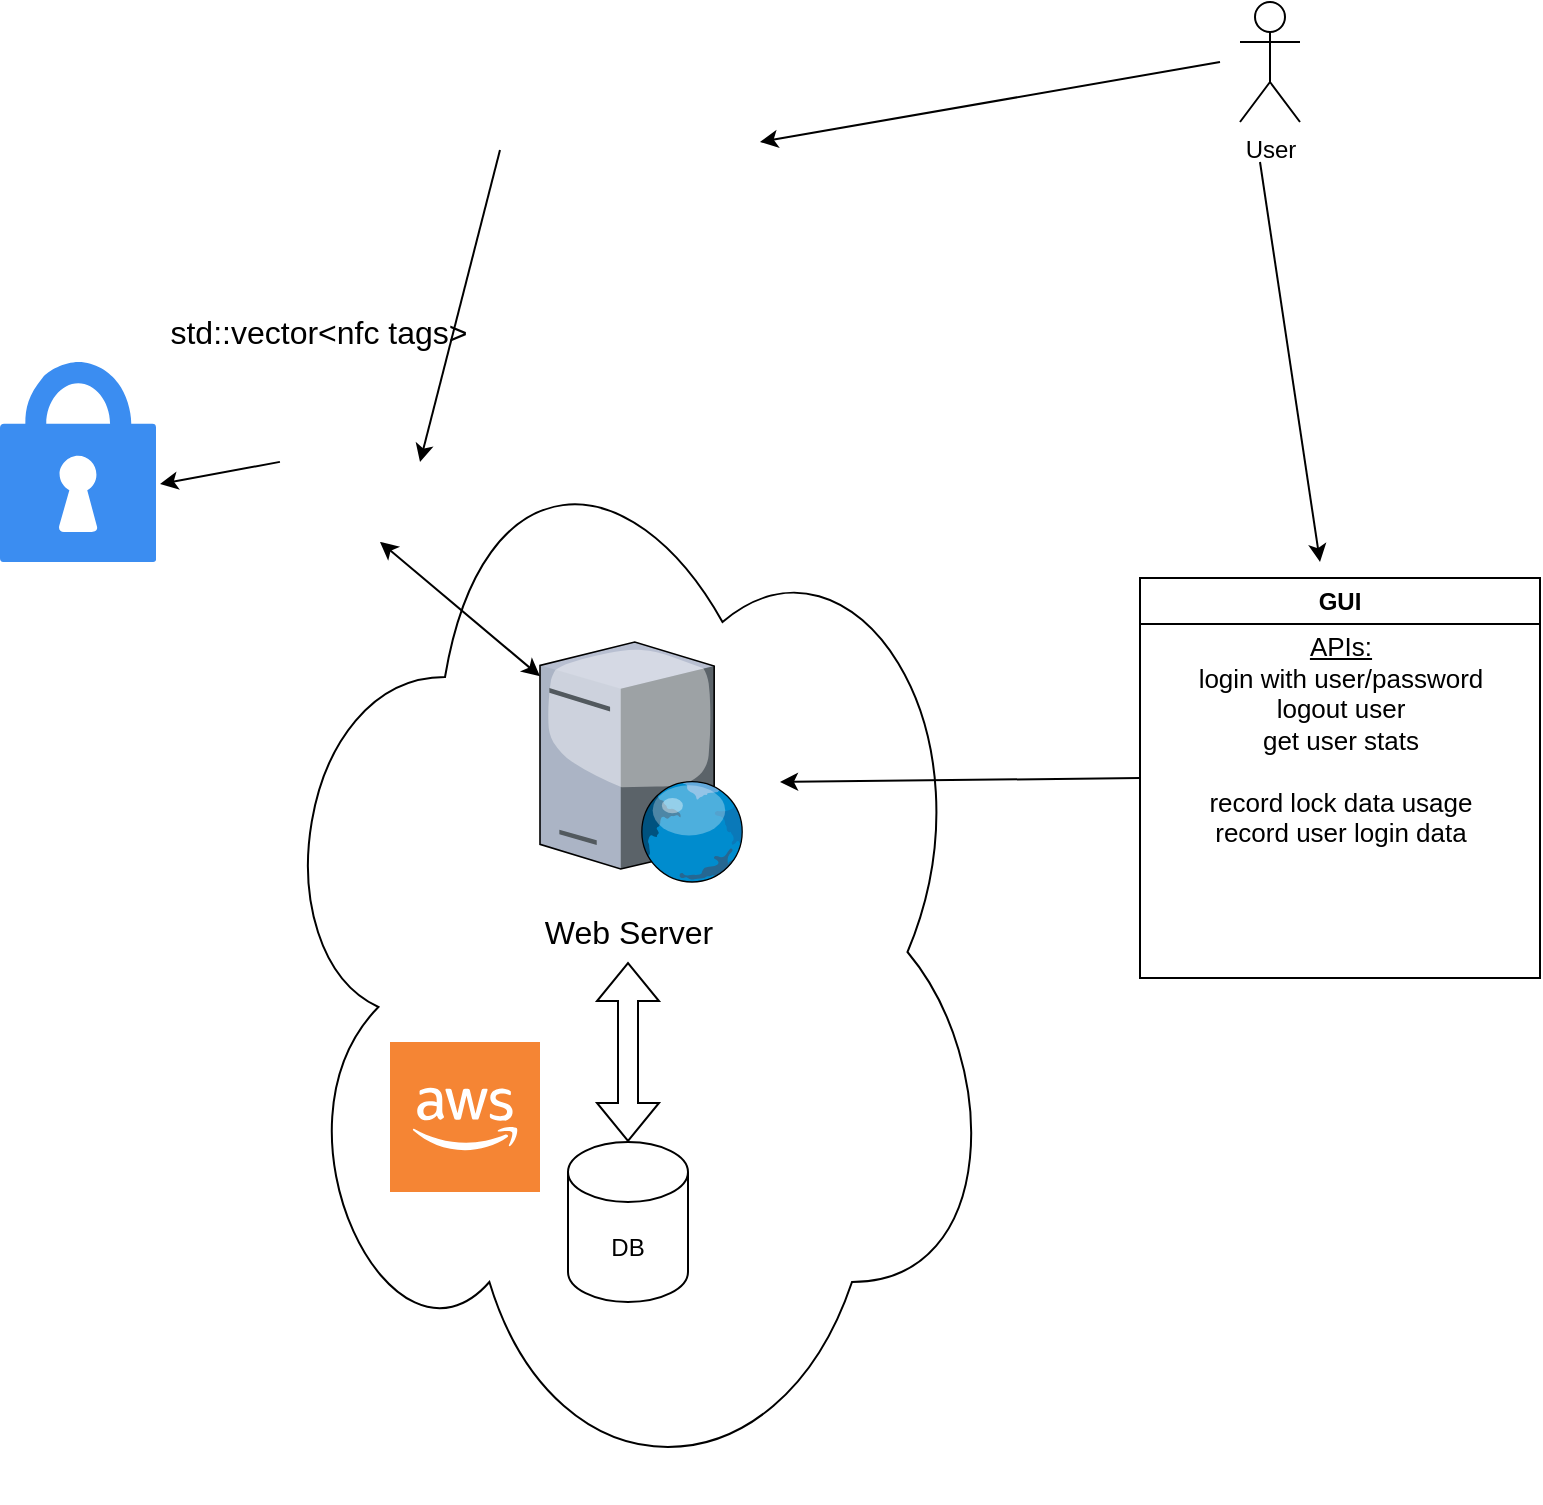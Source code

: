 <mxfile version="24.7.17">
  <diagram name="Page-1" id="N_p7gQzMQZLg6cfVT5sP">
    <mxGraphModel dx="1114" dy="793" grid="1" gridSize="10" guides="1" tooltips="1" connect="1" arrows="1" fold="1" page="1" pageScale="1" pageWidth="850" pageHeight="1100" math="0" shadow="0">
      <root>
        <mxCell id="0" />
        <mxCell id="1" parent="0" />
        <mxCell id="IegvYSExGA_ixOPnXtQr-32" value="" style="ellipse;shape=cloud;whiteSpace=wrap;html=1;" parent="1" vertex="1">
          <mxGeometry x="140" y="330" width="370" height="550" as="geometry" />
        </mxCell>
        <mxCell id="IegvYSExGA_ixOPnXtQr-3" value="" style="sketch=0;html=1;aspect=fixed;strokeColor=none;shadow=0;fillColor=#3B8DF1;verticalAlign=top;labelPosition=center;verticalLabelPosition=bottom;shape=mxgraph.gcp2.lock" parent="1" vertex="1">
          <mxGeometry x="10" y="310" width="78" height="100" as="geometry" />
        </mxCell>
        <mxCell id="IegvYSExGA_ixOPnXtQr-4" value="" style="shape=image;html=1;verticalAlign=top;verticalLabelPosition=bottom;labelBackgroundColor=#ffffff;imageAspect=0;aspect=fixed;image=https://cdn1.iconfinder.com/data/icons/smartphone-signal-5g-trading/64/Smartphone_NFC-128.png" parent="1" vertex="1">
          <mxGeometry x="260" y="140" width="128" height="128" as="geometry" />
        </mxCell>
        <mxCell id="IegvYSExGA_ixOPnXtQr-5" value="" style="verticalLabelPosition=bottom;sketch=0;aspect=fixed;html=1;verticalAlign=top;strokeColor=none;align=center;outlineConnect=0;shape=mxgraph.citrix.web_server;" parent="1" vertex="1">
          <mxGeometry x="280" y="450" width="102" height="120" as="geometry" />
        </mxCell>
        <mxCell id="IegvYSExGA_ixOPnXtQr-9" value="" style="shape=image;html=1;verticalAlign=top;verticalLabelPosition=bottom;labelBackgroundColor=#ffffff;imageAspect=0;aspect=fixed;image=https://cdn2.iconfinder.com/data/icons/electronic-13/480/3-electronic-arduino-chipset-icon-2-128.png" parent="1" vertex="1">
          <mxGeometry x="120" y="300" width="118" height="118" as="geometry" />
        </mxCell>
        <mxCell id="IegvYSExGA_ixOPnXtQr-12" value="" style="endArrow=classic;html=1;rounded=0;exitX=0;exitY=0.5;exitDx=0;exitDy=0;" parent="1" source="IegvYSExGA_ixOPnXtQr-4" edge="1">
          <mxGeometry width="50" height="50" relative="1" as="geometry">
            <mxPoint x="120" y="570" as="sourcePoint" />
            <mxPoint x="220" y="360" as="targetPoint" />
          </mxGeometry>
        </mxCell>
        <mxCell id="IegvYSExGA_ixOPnXtQr-15" value="" style="endArrow=classic;html=1;rounded=0;entryX=1.026;entryY=0.61;entryDx=0;entryDy=0;entryPerimeter=0;exitX=0.254;exitY=0.508;exitDx=0;exitDy=0;exitPerimeter=0;" parent="1" source="IegvYSExGA_ixOPnXtQr-9" target="IegvYSExGA_ixOPnXtQr-3" edge="1">
          <mxGeometry width="50" height="50" relative="1" as="geometry">
            <mxPoint x="180" y="520" as="sourcePoint" />
            <mxPoint x="230" y="470" as="targetPoint" />
          </mxGeometry>
        </mxCell>
        <mxCell id="IegvYSExGA_ixOPnXtQr-16" value="&lt;font style=&quot;font-size: 16px;&quot;&gt;std::vector&amp;lt;nfc tags&amp;gt;&lt;/font&gt;" style="text;strokeColor=none;align=center;fillColor=none;html=1;verticalAlign=middle;whiteSpace=wrap;rounded=0;" parent="1" vertex="1">
          <mxGeometry x="40" y="280" width="259" height="30" as="geometry" />
        </mxCell>
        <mxCell id="IegvYSExGA_ixOPnXtQr-17" value="&lt;font style=&quot;font-size: 16px;&quot;&gt;Web Server&lt;/font&gt;" style="text;strokeColor=none;align=center;fillColor=none;html=1;verticalAlign=middle;whiteSpace=wrap;rounded=0;" parent="1" vertex="1">
          <mxGeometry x="194.5" y="580" width="259" height="30" as="geometry" />
        </mxCell>
        <mxCell id="IegvYSExGA_ixOPnXtQr-19" value="GUI" style="swimlane;whiteSpace=wrap;html=1;" parent="1" vertex="1">
          <mxGeometry x="580" y="418" width="200" height="200" as="geometry" />
        </mxCell>
        <mxCell id="IegvYSExGA_ixOPnXtQr-29" value="&lt;font style=&quot;font-size: 13px;&quot;&gt;&lt;u&gt;APIs:&lt;/u&gt;&lt;/font&gt;&lt;div style=&quot;font-size: 13px;&quot;&gt;&lt;font style=&quot;font-size: 13px;&quot;&gt;login with user/password&lt;/font&gt;&lt;/div&gt;&lt;div style=&quot;font-size: 13px;&quot;&gt;&lt;font style=&quot;font-size: 13px;&quot;&gt;logout user&lt;/font&gt;&lt;/div&gt;&lt;div style=&quot;font-size: 13px;&quot;&gt;&lt;font style=&quot;font-size: 13px;&quot;&gt;get user stats&lt;/font&gt;&lt;/div&gt;&lt;div style=&quot;font-size: 13px;&quot;&gt;&lt;font style=&quot;font-size: 13px;&quot;&gt;&lt;br&gt;&lt;/font&gt;&lt;/div&gt;&lt;div style=&quot;font-size: 13px;&quot;&gt;&lt;font style=&quot;font-size: 13px;&quot;&gt;record lock data usage&lt;/font&gt;&lt;/div&gt;&lt;div style=&quot;font-size: 13px;&quot;&gt;&lt;font style=&quot;font-size: 13px;&quot;&gt;record user login data&lt;/font&gt;&lt;/div&gt;" style="text;strokeColor=none;align=center;fillColor=none;html=1;verticalAlign=middle;whiteSpace=wrap;rounded=0;" parent="IegvYSExGA_ixOPnXtQr-19" vertex="1">
          <mxGeometry x="5.5" y="-8" width="189" height="178" as="geometry" />
        </mxCell>
        <mxCell id="IegvYSExGA_ixOPnXtQr-23" value="" style="endArrow=classic;html=1;rounded=0;exitX=0;exitY=0.5;exitDx=0;exitDy=0;" parent="1" source="IegvYSExGA_ixOPnXtQr-19" edge="1">
          <mxGeometry width="50" height="50" relative="1" as="geometry">
            <mxPoint x="410" y="750" as="sourcePoint" />
            <mxPoint x="400" y="520" as="targetPoint" />
          </mxGeometry>
        </mxCell>
        <mxCell id="IegvYSExGA_ixOPnXtQr-24" value="User" style="shape=umlActor;verticalLabelPosition=bottom;verticalAlign=top;html=1;outlineConnect=0;" parent="1" vertex="1">
          <mxGeometry x="630" y="130" width="30" height="60" as="geometry" />
        </mxCell>
        <mxCell id="IegvYSExGA_ixOPnXtQr-27" value="" style="endArrow=classic;html=1;rounded=0;" parent="1" edge="1">
          <mxGeometry width="50" height="50" relative="1" as="geometry">
            <mxPoint x="640" y="210" as="sourcePoint" />
            <mxPoint x="670" y="410" as="targetPoint" />
          </mxGeometry>
        </mxCell>
        <mxCell id="IegvYSExGA_ixOPnXtQr-28" value="" style="endArrow=classic;html=1;rounded=0;" parent="1" edge="1">
          <mxGeometry width="50" height="50" relative="1" as="geometry">
            <mxPoint x="620" y="160" as="sourcePoint" />
            <mxPoint x="390" y="200" as="targetPoint" />
          </mxGeometry>
        </mxCell>
        <mxCell id="IegvYSExGA_ixOPnXtQr-30" value="DB" style="shape=cylinder3;whiteSpace=wrap;html=1;boundedLbl=1;backgroundOutline=1;size=15;" parent="1" vertex="1">
          <mxGeometry x="294" y="700" width="60" height="80" as="geometry" />
        </mxCell>
        <mxCell id="IegvYSExGA_ixOPnXtQr-31" value="" style="shape=flexArrow;endArrow=classic;startArrow=classic;html=1;rounded=0;entryX=0.5;entryY=1;entryDx=0;entryDy=0;exitX=0.5;exitY=0;exitDx=0;exitDy=0;exitPerimeter=0;" parent="1" source="IegvYSExGA_ixOPnXtQr-30" target="IegvYSExGA_ixOPnXtQr-17" edge="1">
          <mxGeometry width="100" height="100" relative="1" as="geometry">
            <mxPoint x="110" y="740" as="sourcePoint" />
            <mxPoint x="210" y="640" as="targetPoint" />
          </mxGeometry>
        </mxCell>
        <mxCell id="IegvYSExGA_ixOPnXtQr-33" value="" style="outlineConnect=0;dashed=0;verticalLabelPosition=bottom;verticalAlign=top;align=center;html=1;shape=mxgraph.aws3.cloud_2;fillColor=#F58534;gradientColor=none;" parent="1" vertex="1">
          <mxGeometry x="205" y="650" width="75" height="75" as="geometry" />
        </mxCell>
        <mxCell id="Bpvta-oP51arJjL4Faj_-1" value="" style="endArrow=classic;startArrow=classic;html=1;rounded=0;entryX=0.678;entryY=0.847;entryDx=0;entryDy=0;entryPerimeter=0;" edge="1" parent="1" source="IegvYSExGA_ixOPnXtQr-5" target="IegvYSExGA_ixOPnXtQr-9">
          <mxGeometry width="50" height="50" relative="1" as="geometry">
            <mxPoint x="140" y="520" as="sourcePoint" />
            <mxPoint x="190" y="470" as="targetPoint" />
          </mxGeometry>
        </mxCell>
      </root>
    </mxGraphModel>
  </diagram>
</mxfile>
